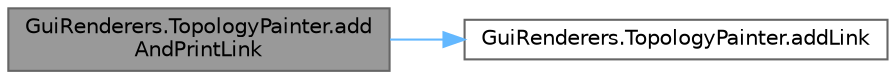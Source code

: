 digraph "GuiRenderers.TopologyPainter.addAndPrintLink"
{
 // LATEX_PDF_SIZE
  bgcolor="transparent";
  edge [fontname=Helvetica,fontsize=10,labelfontname=Helvetica,labelfontsize=10];
  node [fontname=Helvetica,fontsize=10,shape=box,height=0.2,width=0.4];
  rankdir="LR";
  Node1 [id="Node000001",label="GuiRenderers.TopologyPainter.add\lAndPrintLink",height=0.2,width=0.4,color="gray40", fillcolor="grey60", style="filled", fontcolor="black",tooltip=" "];
  Node1 -> Node2 [id="edge1_Node000001_Node000002",color="steelblue1",style="solid",tooltip=" "];
  Node2 [id="Node000002",label="GuiRenderers.TopologyPainter.addLink",height=0.2,width=0.4,color="grey40", fillcolor="white", style="filled",URL="$class_gui_renderers_1_1_topology_painter.html#ae04525a2f36ccf686b3ec6f5e0b16cf4",tooltip=" "];
}
